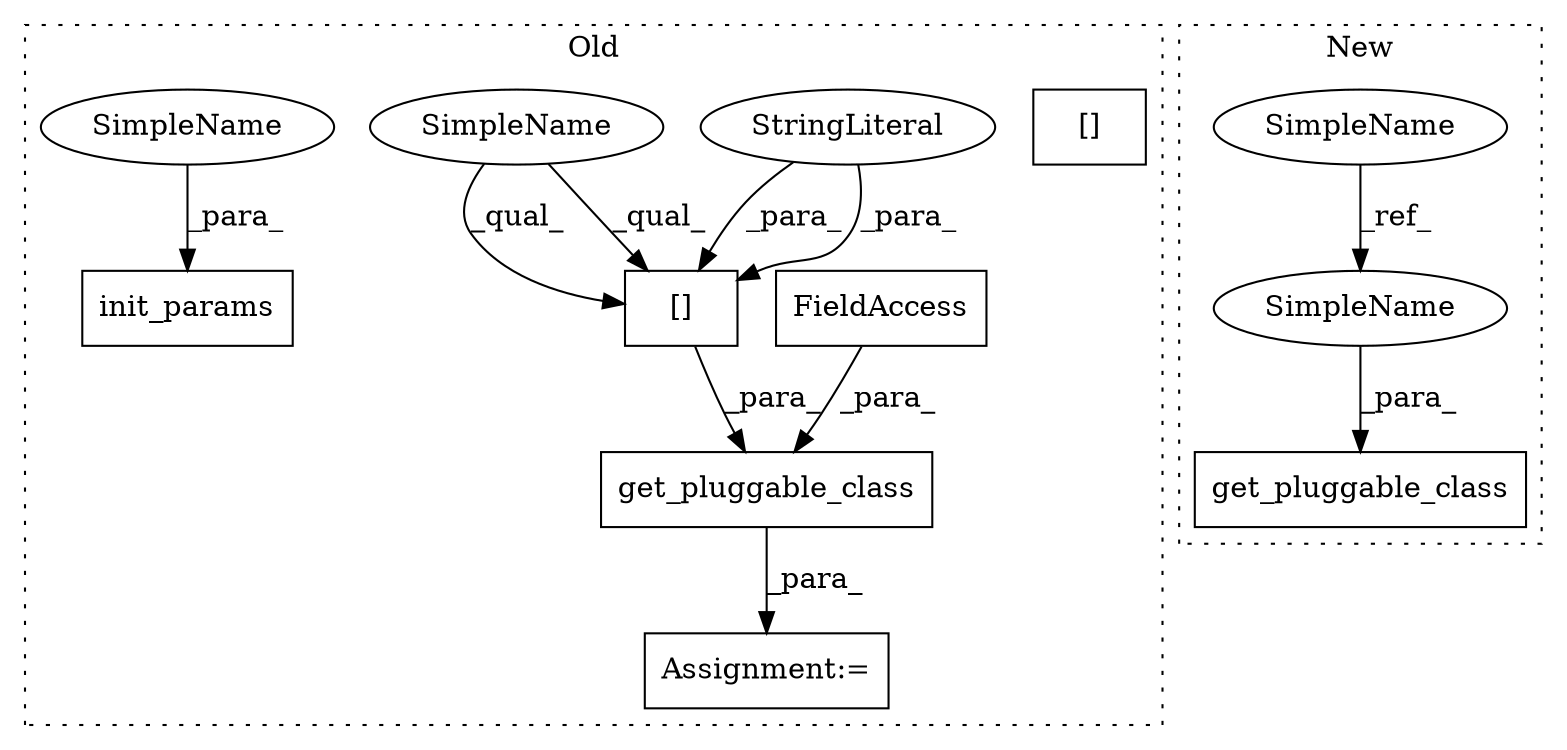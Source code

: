 digraph G {
subgraph cluster0 {
1 [label="[]" a="2" s="3580,3607" l="21,1" shape="box"];
3 [label="get_pluggable_class" a="32" s="3532,3608" l="20,1" shape="box"];
4 [label="FieldAccess" a="22" s="3552" l="27" shape="box"];
6 [label="init_params" a="32" s="3664,3696" l="12,1" shape="box"];
7 [label="StringLiteral" a="45" s="3601" l="6" shape="ellipse"];
8 [label="Assignment:=" a="7" s="3531" l="1" shape="box"];
10 [label="SimpleName" a="42" s="3676" l="20" shape="ellipse"];
11 [label="SimpleName" a="42" s="3580" l="20" shape="ellipse"];
12 [label="[]" a="2" s="3580,3607" l="21,1" shape="box"];
label = "Old";
style="dotted";
}
subgraph cluster1 {
2 [label="get_pluggable_class" a="32" s="3532,3572" l="20,1" shape="box"];
5 [label="SimpleName" a="42" s="3377" l="20" shape="ellipse"];
9 [label="SimpleName" a="42" s="3552" l="20" shape="ellipse"];
label = "New";
style="dotted";
}
3 -> 8 [label="_para_"];
4 -> 3 [label="_para_"];
5 -> 9 [label="_ref_"];
7 -> 12 [label="_para_"];
7 -> 12 [label="_para_"];
9 -> 2 [label="_para_"];
10 -> 6 [label="_para_"];
11 -> 12 [label="_qual_"];
11 -> 12 [label="_qual_"];
12 -> 3 [label="_para_"];
}
